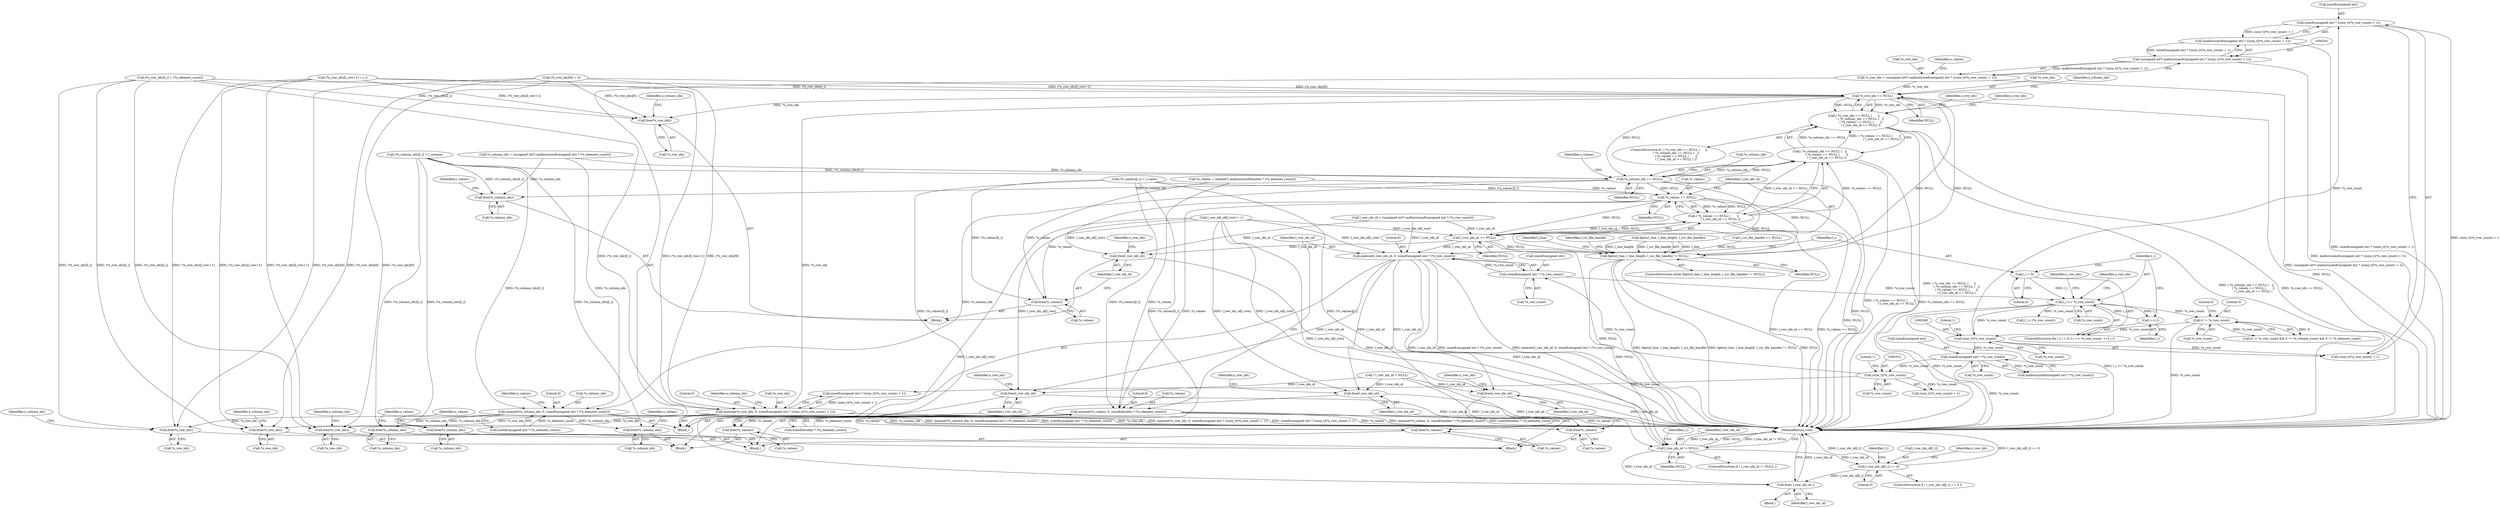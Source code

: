 digraph "0_libxsmm_151481489192e6d1997f8bde52c5c425ea41741d_2@API" {
"1000263" [label="(Call,sizeof(unsigned int) * ((size_t)(*o_row_count) + 1))"];
"1000267" [label="(Call,(size_t)(*o_row_count))"];
"1000385" [label="(Call,l_i <= *o_row_count)"];
"1000382" [label="(Call,l_i = 0)"];
"1000389" [label="(Call,++l_i)"];
"1000376" [label="(Call,sizeof(unsigned int) * (*o_row_count))"];
"1000350" [label="(Call,(size_t)(*o_row_count))"];
"1000288" [label="(Call,sizeof(unsigned int) * (*o_row_count))"];
"1000232" [label="(Call,0 != *o_row_count)"];
"1000262" [label="(Call,malloc(sizeof(unsigned int) * ((size_t)(*o_row_count) + 1)))"];
"1000260" [label="(Call,(unsigned int*) malloc(sizeof(unsigned int) * ((size_t)(*o_row_count) + 1)))"];
"1000257" [label="(Call,*o_row_idx = (unsigned int*) malloc(sizeof(unsigned int) * ((size_t)(*o_row_count) + 1)))"];
"1000295" [label="(Call,*o_row_idx == NULL)"];
"1000164" [label="(Call,fgets(l_line, l_line_length, l_csr_file_handle) != NULL)"];
"1000549" [label="(Call,l_row_idx_id != NULL)"];
"1000565" [label="(Call,l_row_idx_id[l_i] == 0)"];
"1000582" [label="(Call,free( l_row_idx_id ))"];
"1000294" [label="(Call,( *o_row_idx == NULL )      ||\n               ( *o_column_idx == NULL )   ||\n               ( *o_values == NULL )       ||\n               ( l_row_idx_id == NULL ))"];
"1000300" [label="(Call,*o_column_idx == NULL)"];
"1000299" [label="(Call,( *o_column_idx == NULL )   ||\n               ( *o_values == NULL )       ||\n               ( l_row_idx_id == NULL ))"];
"1000305" [label="(Call,*o_values == NULL)"];
"1000304" [label="(Call,( *o_values == NULL )       ||\n               ( l_row_idx_id == NULL ))"];
"1000309" [label="(Call,l_row_idx_id == NULL)"];
"1000322" [label="(Call,free(l_row_idx_id))"];
"1000373" [label="(Call,memset(l_row_idx_id, 0, sizeof(unsigned int) * (*o_row_count)))"];
"1000186" [label="(Call,free(l_row_idx_id))"];
"1000454" [label="(Call,free(l_row_idx_id))"];
"1000530" [label="(Call,free(l_row_idx_id))"];
"1000319" [label="(Call,free(*o_values))"];
"1000364" [label="(Call,memset(*o_values, 0, sizeof(double) * (*o_element_count)))"];
"1000183" [label="(Call,free(*o_values))"];
"1000451" [label="(Call,free(*o_values))"];
"1000527" [label="(Call,free(*o_values))"];
"1000316" [label="(Call,free(*o_column_idx))"];
"1000355" [label="(Call,memset(*o_column_idx, 0, sizeof(unsigned int) * (*o_element_count)))"];
"1000180" [label="(Call,free(*o_column_idx))"];
"1000448" [label="(Call,free(*o_column_idx))"];
"1000524" [label="(Call,free(*o_column_idx))"];
"1000313" [label="(Call,free(*o_row_idx))"];
"1000342" [label="(Call,memset(*o_row_idx, 0, sizeof(unsigned int) * ((size_t)(*o_row_count) + 1)))"];
"1000177" [label="(Call,free(*o_row_idx))"];
"1000445" [label="(Call,free(*o_row_idx))"];
"1000521" [label="(Call,free(*o_row_idx))"];
"1000142" [label="(Call,* l_row_idx_id = NULL)"];
"1000287" [label="(Call,malloc(sizeof(unsigned int) * (*o_row_count)))"];
"1000315" [label="(Identifier,o_row_idx)"];
"1000316" [label="(Call,free(*o_column_idx))"];
"1000185" [label="(Identifier,o_values)"];
"1000387" [label="(Call,*o_row_count)"];
"1000155" [label="(Call,l_csr_file_handle == NULL)"];
"1000373" [label="(Call,memset(l_row_idx_id, 0, sizeof(unsigned int) * (*o_row_count)))"];
"1000294" [label="(Call,( *o_row_idx == NULL )      ||\n               ( *o_column_idx == NULL )   ||\n               ( *o_values == NULL )       ||\n               ( l_row_idx_id == NULL ))"];
"1000169" [label="(Identifier,NULL)"];
"1000320" [label="(Call,*o_values)"];
"1000345" [label="(Literal,0)"];
"1000293" [label="(ControlStructure,if ( ( *o_row_idx == NULL )      ||\n               ( *o_column_idx == NULL )   ||\n               ( *o_values == NULL )       ||\n               ( l_row_idx_id == NULL ) ))"];
"1000346" [label="(Call,sizeof(unsigned int) * ((size_t)(*o_row_count) + 1))"];
"1000562" [label="(Identifier,l_i)"];
"1000307" [label="(Identifier,o_values)"];
"1000521" [label="(Call,free(*o_row_idx))"];
"1000584" [label="(MethodReturn,void)"];
"1000354" [label="(Literal,1)"];
"1000317" [label="(Call,*o_column_idx)"];
"1000357" [label="(Identifier,o_column_idx)"];
"1000569" [label="(Literal,0)"];
"1000377" [label="(Call,sizeof(unsigned int))"];
"1000557" [label="(Call,l_i < (*o_row_count))"];
"1000186" [label="(Call,free(l_row_idx_id))"];
"1000374" [label="(Identifier,l_row_idx_id)"];
"1000177" [label="(Call,free(*o_row_idx))"];
"1000305" [label="(Call,*o_values == NULL)"];
"1000272" [label="(Call,*o_values = (double*) malloc(sizeof(double) * (*o_element_count)))"];
"1000295" [label="(Call,*o_row_idx == NULL)"];
"1000555" [label="(Identifier,l_i)"];
"1000386" [label="(Identifier,l_i)"];
"1000525" [label="(Call,*o_column_idx)"];
"1000291" [label="(Call,*o_row_count)"];
"1000384" [label="(Literal,0)"];
"1000385" [label="(Call,l_i <= *o_row_count)"];
"1000350" [label="(Call,(size_t)(*o_row_count))"];
"1000375" [label="(Literal,0)"];
"1000300" [label="(Call,*o_column_idx == NULL)"];
"1000529" [label="(Identifier,o_values)"];
"1000458" [label="(Identifier,o_row_idx)"];
"1000368" [label="(Call,sizeof(double) * (*o_element_count))"];
"1000190" [label="(Identifier,o_row_idx)"];
"1000548" [label="(ControlStructure,if ( l_row_idx_id != NULL ))"];
"1000550" [label="(Identifier,l_row_idx_id)"];
"1000401" [label="(Identifier,o_row_idx)"];
"1000451" [label="(Call,free(*o_values))"];
"1000321" [label="(Identifier,o_values)"];
"1000176" [label="(Block,)"];
"1000565" [label="(Call,l_row_idx_id[l_i] == 0)"];
"1000182" [label="(Identifier,o_column_idx)"];
"1000390" [label="(Identifier,l_i)"];
"1000296" [label="(Call,*o_row_idx)"];
"1000526" [label="(Identifier,o_column_idx)"];
"1000527" [label="(Call,free(*o_values))"];
"1000367" [label="(Literal,0)"];
"1000342" [label="(Call,memset(*o_row_idx, 0, sizeof(unsigned int) * ((size_t)(*o_row_count) + 1)))"];
"1000551" [label="(Identifier,NULL)"];
"1000323" [label="(Identifier,l_row_idx_id)"];
"1000366" [label="(Identifier,o_values)"];
"1000187" [label="(Identifier,l_row_idx_id)"];
"1000444" [label="(Block,)"];
"1000299" [label="(Call,( *o_column_idx == NULL )   ||\n               ( *o_values == NULL )       ||\n               ( l_row_idx_id == NULL ))"];
"1000383" [label="(Identifier,l_i)"];
"1000267" [label="(Call,(size_t)(*o_row_count))"];
"1000358" [label="(Literal,0)"];
"1000288" [label="(Call,sizeof(unsigned int) * (*o_row_count))"];
"1000566" [label="(Call,l_row_idx_id[l_i])"];
"1000326" [label="(Identifier,o_row_idx)"];
"1000352" [label="(Call,*o_row_count)"];
"1000232" [label="(Call,0 != *o_row_count)"];
"1000382" [label="(Call,l_i = 0)"];
"1000238" [label="(Literal,0)"];
"1000164" [label="(Call,fgets(l_line, l_line_length, l_csr_file_handle) != NULL)"];
"1000165" [label="(Call,fgets(l_line, l_line_length, l_csr_file_handle))"];
"1000359" [label="(Call,sizeof(unsigned int) * (*o_element_count))"];
"1000376" [label="(Call,sizeof(unsigned int) * (*o_row_count))"];
"1000314" [label="(Call,*o_row_idx)"];
"1000344" [label="(Identifier,o_row_idx)"];
"1000379" [label="(Call,*o_row_count)"];
"1000306" [label="(Call,*o_values)"];
"1000274" [label="(Identifier,o_values)"];
"1000234" [label="(Call,*o_row_count)"];
"1000552" [label="(Block,)"];
"1000486" [label="(Call,(*o_column_idx)[l_i] = l_column)"];
"1000446" [label="(Call,*o_row_idx)"];
"1000301" [label="(Call,*o_column_idx)"];
"1000298" [label="(Identifier,NULL)"];
"1000322" [label="(Call,free(l_row_idx_id))"];
"1000520" [label="(Block,)"];
"1000233" [label="(Literal,0)"];
"1000389" [label="(Call,++l_i)"];
"1000583" [label="(Identifier,l_row_idx_id)"];
"1000257" [label="(Call,*o_row_idx = (unsigned int*) malloc(sizeof(unsigned int) * ((size_t)(*o_row_count) + 1)))"];
"1000549" [label="(Call,l_row_idx_id != NULL)"];
"1000454" [label="(Call,free(l_row_idx_id))"];
"1000262" [label="(Call,malloc(sizeof(unsigned int) * ((size_t)(*o_row_count) + 1)))"];
"1000180" [label="(Call,free(*o_column_idx))"];
"1000181" [label="(Call,*o_column_idx)"];
"1000449" [label="(Call,*o_column_idx)"];
"1000530" [label="(Call,free(l_row_idx_id))"];
"1000356" [label="(Call,*o_column_idx)"];
"1000381" [label="(ControlStructure,for ( l_i = 0; l_i <= *o_row_count; ++l_i ))"];
"1000455" [label="(Identifier,l_row_idx_id)"];
"1000319" [label="(Call,free(*o_values))"];
"1000231" [label="(Call,0 != *o_row_count && 0 != *o_column_count && 0 != *o_element_count)"];
"1000564" [label="(ControlStructure,if ( l_row_idx_id[l_i] == 0 ))"];
"1000343" [label="(Call,*o_row_idx)"];
"1000445" [label="(Call,free(*o_row_idx))"];
"1000349" [label="(Call,(size_t)(*o_row_count) + 1)"];
"1000391" [label="(Call,(*o_row_idx)[l_i] = (*o_element_count))"];
"1000574" [label="(Identifier,o_row_idx)"];
"1000312" [label="(Block,)"];
"1000531" [label="(Identifier,l_row_idx_id)"];
"1000269" [label="(Call,*o_row_count)"];
"1000260" [label="(Call,(unsigned int*) malloc(sizeof(unsigned int) * ((size_t)(*o_row_count) + 1)))"];
"1000448" [label="(Call,free(*o_column_idx))"];
"1000246" [label="(Call,*o_column_idx = (unsigned int*) malloc(sizeof(unsigned int) * (*o_element_count)))"];
"1000309" [label="(Call,l_row_idx_id == NULL)"];
"1000245" [label="(Block,)"];
"1000524" [label="(Call,free(*o_column_idx))"];
"1000528" [label="(Call,*o_values)"];
"1000450" [label="(Identifier,o_column_idx)"];
"1000318" [label="(Identifier,o_column_idx)"];
"1000163" [label="(ControlStructure,while (fgets(l_line, l_line_length, l_csr_file_handle) != NULL))"];
"1000365" [label="(Call,*o_values)"];
"1000302" [label="(Identifier,o_column_idx)"];
"1000394" [label="(Identifier,o_row_idx)"];
"1000271" [label="(Literal,1)"];
"1000364" [label="(Call,memset(*o_values, 0, sizeof(double) * (*o_element_count)))"];
"1000174" [label="(Identifier,l_line)"];
"1000398" [label="(Call,(*o_row_idx)[0] = 0)"];
"1000311" [label="(Identifier,NULL)"];
"1000453" [label="(Identifier,o_values)"];
"1000522" [label="(Call,*o_row_idx)"];
"1000355" [label="(Call,memset(*o_column_idx, 0, sizeof(unsigned int) * (*o_element_count)))"];
"1000178" [label="(Call,*o_row_idx)"];
"1000514" [label="(Identifier,l_csr_file_handle)"];
"1000313" [label="(Call,free(*o_row_idx))"];
"1000308" [label="(Identifier,NULL)"];
"1000289" [label="(Call,sizeof(unsigned int))"];
"1000534" [label="(Identifier,o_row_idx)"];
"1000264" [label="(Call,sizeof(unsigned int))"];
"1000258" [label="(Call,*o_row_idx)"];
"1000505" [label="(Call,(*o_row_idx)[l_row+1] = l_i)"];
"1000310" [label="(Identifier,l_row_idx_id)"];
"1000492" [label="(Call,(*o_values)[l_i] = l_value)"];
"1000303" [label="(Identifier,NULL)"];
"1000304" [label="(Call,( *o_values == NULL )       ||\n               ( l_row_idx_id == NULL ))"];
"1000500" [label="(Call,l_row_idx_id[l_row] = 1)"];
"1000266" [label="(Call,(size_t)(*o_row_count) + 1)"];
"1000283" [label="(Call,l_row_idx_id = (unsigned int*) malloc(sizeof(unsigned int) * (*o_row_count)))"];
"1000263" [label="(Call,sizeof(unsigned int) * ((size_t)(*o_row_count) + 1))"];
"1000184" [label="(Call,*o_values)"];
"1000183" [label="(Call,free(*o_values))"];
"1000452" [label="(Call,*o_values)"];
"1000582" [label="(Call,free( l_row_idx_id ))"];
"1000263" -> "1000262"  [label="AST: "];
"1000263" -> "1000266"  [label="CFG: "];
"1000264" -> "1000263"  [label="AST: "];
"1000266" -> "1000263"  [label="AST: "];
"1000262" -> "1000263"  [label="CFG: "];
"1000263" -> "1000584"  [label="DDG: (size_t)(*o_row_count) + 1"];
"1000263" -> "1000262"  [label="DDG: (size_t)(*o_row_count) + 1"];
"1000267" -> "1000263"  [label="DDG: *o_row_count"];
"1000267" -> "1000266"  [label="AST: "];
"1000267" -> "1000269"  [label="CFG: "];
"1000268" -> "1000267"  [label="AST: "];
"1000269" -> "1000267"  [label="AST: "];
"1000271" -> "1000267"  [label="CFG: "];
"1000267" -> "1000266"  [label="DDG: *o_row_count"];
"1000385" -> "1000267"  [label="DDG: *o_row_count"];
"1000232" -> "1000267"  [label="DDG: *o_row_count"];
"1000267" -> "1000288"  [label="DDG: *o_row_count"];
"1000385" -> "1000381"  [label="AST: "];
"1000385" -> "1000387"  [label="CFG: "];
"1000386" -> "1000385"  [label="AST: "];
"1000387" -> "1000385"  [label="AST: "];
"1000394" -> "1000385"  [label="CFG: "];
"1000401" -> "1000385"  [label="CFG: "];
"1000385" -> "1000584"  [label="DDG: *o_row_count"];
"1000385" -> "1000584"  [label="DDG: l_i <= *o_row_count"];
"1000385" -> "1000232"  [label="DDG: *o_row_count"];
"1000382" -> "1000385"  [label="DDG: l_i"];
"1000389" -> "1000385"  [label="DDG: l_i"];
"1000376" -> "1000385"  [label="DDG: *o_row_count"];
"1000385" -> "1000389"  [label="DDG: l_i"];
"1000385" -> "1000557"  [label="DDG: *o_row_count"];
"1000382" -> "1000381"  [label="AST: "];
"1000382" -> "1000384"  [label="CFG: "];
"1000383" -> "1000382"  [label="AST: "];
"1000384" -> "1000382"  [label="AST: "];
"1000386" -> "1000382"  [label="CFG: "];
"1000389" -> "1000381"  [label="AST: "];
"1000389" -> "1000390"  [label="CFG: "];
"1000390" -> "1000389"  [label="AST: "];
"1000386" -> "1000389"  [label="CFG: "];
"1000376" -> "1000373"  [label="AST: "];
"1000376" -> "1000379"  [label="CFG: "];
"1000377" -> "1000376"  [label="AST: "];
"1000379" -> "1000376"  [label="AST: "];
"1000373" -> "1000376"  [label="CFG: "];
"1000376" -> "1000373"  [label="DDG: *o_row_count"];
"1000350" -> "1000376"  [label="DDG: *o_row_count"];
"1000350" -> "1000349"  [label="AST: "];
"1000350" -> "1000352"  [label="CFG: "];
"1000351" -> "1000350"  [label="AST: "];
"1000352" -> "1000350"  [label="AST: "];
"1000354" -> "1000350"  [label="CFG: "];
"1000350" -> "1000346"  [label="DDG: *o_row_count"];
"1000350" -> "1000349"  [label="DDG: *o_row_count"];
"1000288" -> "1000350"  [label="DDG: *o_row_count"];
"1000288" -> "1000287"  [label="AST: "];
"1000288" -> "1000291"  [label="CFG: "];
"1000289" -> "1000288"  [label="AST: "];
"1000291" -> "1000288"  [label="AST: "];
"1000287" -> "1000288"  [label="CFG: "];
"1000288" -> "1000584"  [label="DDG: *o_row_count"];
"1000288" -> "1000287"  [label="DDG: *o_row_count"];
"1000232" -> "1000231"  [label="AST: "];
"1000232" -> "1000234"  [label="CFG: "];
"1000233" -> "1000232"  [label="AST: "];
"1000234" -> "1000232"  [label="AST: "];
"1000238" -> "1000232"  [label="CFG: "];
"1000231" -> "1000232"  [label="CFG: "];
"1000232" -> "1000584"  [label="DDG: *o_row_count"];
"1000232" -> "1000231"  [label="DDG: 0"];
"1000232" -> "1000231"  [label="DDG: *o_row_count"];
"1000262" -> "1000260"  [label="AST: "];
"1000260" -> "1000262"  [label="CFG: "];
"1000262" -> "1000584"  [label="DDG: sizeof(unsigned int) * ((size_t)(*o_row_count) + 1)"];
"1000262" -> "1000260"  [label="DDG: sizeof(unsigned int) * ((size_t)(*o_row_count) + 1)"];
"1000260" -> "1000257"  [label="AST: "];
"1000261" -> "1000260"  [label="AST: "];
"1000257" -> "1000260"  [label="CFG: "];
"1000260" -> "1000584"  [label="DDG: malloc(sizeof(unsigned int) * ((size_t)(*o_row_count) + 1))"];
"1000260" -> "1000257"  [label="DDG: malloc(sizeof(unsigned int) * ((size_t)(*o_row_count) + 1))"];
"1000257" -> "1000245"  [label="AST: "];
"1000258" -> "1000257"  [label="AST: "];
"1000274" -> "1000257"  [label="CFG: "];
"1000257" -> "1000584"  [label="DDG: (unsigned int*) malloc(sizeof(unsigned int) * ((size_t)(*o_row_count) + 1))"];
"1000257" -> "1000295"  [label="DDG: *o_row_idx"];
"1000295" -> "1000294"  [label="AST: "];
"1000295" -> "1000298"  [label="CFG: "];
"1000296" -> "1000295"  [label="AST: "];
"1000298" -> "1000295"  [label="AST: "];
"1000302" -> "1000295"  [label="CFG: "];
"1000294" -> "1000295"  [label="CFG: "];
"1000295" -> "1000584"  [label="DDG: NULL"];
"1000295" -> "1000164"  [label="DDG: NULL"];
"1000295" -> "1000294"  [label="DDG: *o_row_idx"];
"1000295" -> "1000294"  [label="DDG: NULL"];
"1000505" -> "1000295"  [label="DDG: (*o_row_idx)[l_row+1]"];
"1000391" -> "1000295"  [label="DDG: (*o_row_idx)[l_i]"];
"1000398" -> "1000295"  [label="DDG: (*o_row_idx)[0]"];
"1000164" -> "1000295"  [label="DDG: NULL"];
"1000295" -> "1000300"  [label="DDG: NULL"];
"1000295" -> "1000313"  [label="DDG: *o_row_idx"];
"1000295" -> "1000342"  [label="DDG: *o_row_idx"];
"1000164" -> "1000163"  [label="AST: "];
"1000164" -> "1000169"  [label="CFG: "];
"1000165" -> "1000164"  [label="AST: "];
"1000169" -> "1000164"  [label="AST: "];
"1000174" -> "1000164"  [label="CFG: "];
"1000514" -> "1000164"  [label="CFG: "];
"1000164" -> "1000584"  [label="DDG: fgets(l_line, l_line_length, l_csr_file_handle) != NULL"];
"1000164" -> "1000584"  [label="DDG: NULL"];
"1000164" -> "1000584"  [label="DDG: fgets(l_line, l_line_length, l_csr_file_handle)"];
"1000165" -> "1000164"  [label="DDG: l_line"];
"1000165" -> "1000164"  [label="DDG: l_line_length"];
"1000165" -> "1000164"  [label="DDG: l_csr_file_handle"];
"1000155" -> "1000164"  [label="DDG: NULL"];
"1000300" -> "1000164"  [label="DDG: NULL"];
"1000309" -> "1000164"  [label="DDG: NULL"];
"1000305" -> "1000164"  [label="DDG: NULL"];
"1000164" -> "1000549"  [label="DDG: NULL"];
"1000549" -> "1000548"  [label="AST: "];
"1000549" -> "1000551"  [label="CFG: "];
"1000550" -> "1000549"  [label="AST: "];
"1000551" -> "1000549"  [label="AST: "];
"1000555" -> "1000549"  [label="CFG: "];
"1000584" -> "1000549"  [label="CFG: "];
"1000549" -> "1000584"  [label="DDG: l_row_idx_id"];
"1000549" -> "1000584"  [label="DDG: NULL"];
"1000549" -> "1000584"  [label="DDG: l_row_idx_id != NULL"];
"1000500" -> "1000549"  [label="DDG: l_row_idx_id[l_row]"];
"1000142" -> "1000549"  [label="DDG: l_row_idx_id"];
"1000373" -> "1000549"  [label="DDG: l_row_idx_id"];
"1000549" -> "1000565"  [label="DDG: l_row_idx_id"];
"1000549" -> "1000582"  [label="DDG: l_row_idx_id"];
"1000565" -> "1000564"  [label="AST: "];
"1000565" -> "1000569"  [label="CFG: "];
"1000566" -> "1000565"  [label="AST: "];
"1000569" -> "1000565"  [label="AST: "];
"1000574" -> "1000565"  [label="CFG: "];
"1000562" -> "1000565"  [label="CFG: "];
"1000565" -> "1000584"  [label="DDG: l_row_idx_id[l_i]"];
"1000565" -> "1000584"  [label="DDG: l_row_idx_id[l_i] == 0"];
"1000565" -> "1000582"  [label="DDG: l_row_idx_id[l_i]"];
"1000582" -> "1000552"  [label="AST: "];
"1000582" -> "1000583"  [label="CFG: "];
"1000583" -> "1000582"  [label="AST: "];
"1000584" -> "1000582"  [label="CFG: "];
"1000582" -> "1000584"  [label="DDG: l_row_idx_id"];
"1000500" -> "1000582"  [label="DDG: l_row_idx_id[l_row]"];
"1000294" -> "1000293"  [label="AST: "];
"1000294" -> "1000299"  [label="CFG: "];
"1000299" -> "1000294"  [label="AST: "];
"1000315" -> "1000294"  [label="CFG: "];
"1000344" -> "1000294"  [label="CFG: "];
"1000294" -> "1000584"  [label="DDG: ( *o_row_idx == NULL )      ||\n               ( *o_column_idx == NULL )   ||\n               ( *o_values == NULL )       ||\n               ( l_row_idx_id == NULL )"];
"1000294" -> "1000584"  [label="DDG: ( *o_column_idx == NULL )   ||\n               ( *o_values == NULL )       ||\n               ( l_row_idx_id == NULL )"];
"1000294" -> "1000584"  [label="DDG: *o_row_idx == NULL"];
"1000299" -> "1000294"  [label="DDG: *o_column_idx == NULL"];
"1000299" -> "1000294"  [label="DDG: ( *o_values == NULL )       ||\n               ( l_row_idx_id == NULL )"];
"1000300" -> "1000299"  [label="AST: "];
"1000300" -> "1000303"  [label="CFG: "];
"1000301" -> "1000300"  [label="AST: "];
"1000303" -> "1000300"  [label="AST: "];
"1000307" -> "1000300"  [label="CFG: "];
"1000299" -> "1000300"  [label="CFG: "];
"1000300" -> "1000584"  [label="DDG: NULL"];
"1000300" -> "1000299"  [label="DDG: *o_column_idx"];
"1000300" -> "1000299"  [label="DDG: NULL"];
"1000486" -> "1000300"  [label="DDG: (*o_column_idx)[l_i]"];
"1000246" -> "1000300"  [label="DDG: *o_column_idx"];
"1000300" -> "1000305"  [label="DDG: NULL"];
"1000300" -> "1000316"  [label="DDG: *o_column_idx"];
"1000300" -> "1000355"  [label="DDG: *o_column_idx"];
"1000299" -> "1000304"  [label="CFG: "];
"1000304" -> "1000299"  [label="AST: "];
"1000299" -> "1000584"  [label="DDG: ( *o_values == NULL )       ||\n               ( l_row_idx_id == NULL )"];
"1000299" -> "1000584"  [label="DDG: *o_column_idx == NULL"];
"1000304" -> "1000299"  [label="DDG: *o_values == NULL"];
"1000304" -> "1000299"  [label="DDG: l_row_idx_id == NULL"];
"1000305" -> "1000304"  [label="AST: "];
"1000305" -> "1000308"  [label="CFG: "];
"1000306" -> "1000305"  [label="AST: "];
"1000308" -> "1000305"  [label="AST: "];
"1000310" -> "1000305"  [label="CFG: "];
"1000304" -> "1000305"  [label="CFG: "];
"1000305" -> "1000584"  [label="DDG: NULL"];
"1000305" -> "1000304"  [label="DDG: *o_values"];
"1000305" -> "1000304"  [label="DDG: NULL"];
"1000492" -> "1000305"  [label="DDG: (*o_values)[l_i]"];
"1000272" -> "1000305"  [label="DDG: *o_values"];
"1000305" -> "1000309"  [label="DDG: NULL"];
"1000305" -> "1000319"  [label="DDG: *o_values"];
"1000305" -> "1000364"  [label="DDG: *o_values"];
"1000304" -> "1000309"  [label="CFG: "];
"1000309" -> "1000304"  [label="AST: "];
"1000304" -> "1000584"  [label="DDG: l_row_idx_id == NULL"];
"1000304" -> "1000584"  [label="DDG: *o_values == NULL"];
"1000309" -> "1000304"  [label="DDG: l_row_idx_id"];
"1000309" -> "1000304"  [label="DDG: NULL"];
"1000309" -> "1000311"  [label="CFG: "];
"1000310" -> "1000309"  [label="AST: "];
"1000311" -> "1000309"  [label="AST: "];
"1000309" -> "1000584"  [label="DDG: NULL"];
"1000283" -> "1000309"  [label="DDG: l_row_idx_id"];
"1000500" -> "1000309"  [label="DDG: l_row_idx_id[l_row]"];
"1000309" -> "1000322"  [label="DDG: l_row_idx_id"];
"1000309" -> "1000373"  [label="DDG: l_row_idx_id"];
"1000322" -> "1000312"  [label="AST: "];
"1000322" -> "1000323"  [label="CFG: "];
"1000323" -> "1000322"  [label="AST: "];
"1000326" -> "1000322"  [label="CFG: "];
"1000322" -> "1000584"  [label="DDG: l_row_idx_id"];
"1000283" -> "1000322"  [label="DDG: l_row_idx_id"];
"1000500" -> "1000322"  [label="DDG: l_row_idx_id[l_row]"];
"1000373" -> "1000245"  [label="AST: "];
"1000374" -> "1000373"  [label="AST: "];
"1000375" -> "1000373"  [label="AST: "];
"1000383" -> "1000373"  [label="CFG: "];
"1000373" -> "1000584"  [label="DDG: sizeof(unsigned int) * (*o_row_count)"];
"1000373" -> "1000584"  [label="DDG: memset(l_row_idx_id, 0, sizeof(unsigned int) * (*o_row_count))"];
"1000373" -> "1000584"  [label="DDG: l_row_idx_id"];
"1000373" -> "1000186"  [label="DDG: l_row_idx_id"];
"1000283" -> "1000373"  [label="DDG: l_row_idx_id"];
"1000500" -> "1000373"  [label="DDG: l_row_idx_id[l_row]"];
"1000373" -> "1000454"  [label="DDG: l_row_idx_id"];
"1000373" -> "1000530"  [label="DDG: l_row_idx_id"];
"1000186" -> "1000176"  [label="AST: "];
"1000186" -> "1000187"  [label="CFG: "];
"1000187" -> "1000186"  [label="AST: "];
"1000190" -> "1000186"  [label="CFG: "];
"1000186" -> "1000584"  [label="DDG: l_row_idx_id"];
"1000500" -> "1000186"  [label="DDG: l_row_idx_id[l_row]"];
"1000142" -> "1000186"  [label="DDG: l_row_idx_id"];
"1000454" -> "1000444"  [label="AST: "];
"1000454" -> "1000455"  [label="CFG: "];
"1000455" -> "1000454"  [label="AST: "];
"1000458" -> "1000454"  [label="CFG: "];
"1000454" -> "1000584"  [label="DDG: l_row_idx_id"];
"1000500" -> "1000454"  [label="DDG: l_row_idx_id[l_row]"];
"1000142" -> "1000454"  [label="DDG: l_row_idx_id"];
"1000530" -> "1000520"  [label="AST: "];
"1000530" -> "1000531"  [label="CFG: "];
"1000531" -> "1000530"  [label="AST: "];
"1000534" -> "1000530"  [label="CFG: "];
"1000530" -> "1000584"  [label="DDG: l_row_idx_id"];
"1000500" -> "1000530"  [label="DDG: l_row_idx_id[l_row]"];
"1000142" -> "1000530"  [label="DDG: l_row_idx_id"];
"1000319" -> "1000312"  [label="AST: "];
"1000319" -> "1000320"  [label="CFG: "];
"1000320" -> "1000319"  [label="AST: "];
"1000323" -> "1000319"  [label="CFG: "];
"1000492" -> "1000319"  [label="DDG: (*o_values)[l_i]"];
"1000272" -> "1000319"  [label="DDG: *o_values"];
"1000364" -> "1000245"  [label="AST: "];
"1000364" -> "1000368"  [label="CFG: "];
"1000365" -> "1000364"  [label="AST: "];
"1000367" -> "1000364"  [label="AST: "];
"1000368" -> "1000364"  [label="AST: "];
"1000374" -> "1000364"  [label="CFG: "];
"1000364" -> "1000584"  [label="DDG: *o_values"];
"1000364" -> "1000584"  [label="DDG: memset(*o_values, 0, sizeof(double) * (*o_element_count))"];
"1000364" -> "1000584"  [label="DDG: sizeof(double) * (*o_element_count)"];
"1000364" -> "1000183"  [label="DDG: *o_values"];
"1000492" -> "1000364"  [label="DDG: (*o_values)[l_i]"];
"1000272" -> "1000364"  [label="DDG: *o_values"];
"1000368" -> "1000364"  [label="DDG: *o_element_count"];
"1000364" -> "1000451"  [label="DDG: *o_values"];
"1000364" -> "1000527"  [label="DDG: *o_values"];
"1000183" -> "1000176"  [label="AST: "];
"1000183" -> "1000184"  [label="CFG: "];
"1000184" -> "1000183"  [label="AST: "];
"1000187" -> "1000183"  [label="CFG: "];
"1000492" -> "1000183"  [label="DDG: (*o_values)[l_i]"];
"1000451" -> "1000444"  [label="AST: "];
"1000451" -> "1000452"  [label="CFG: "];
"1000452" -> "1000451"  [label="AST: "];
"1000455" -> "1000451"  [label="CFG: "];
"1000492" -> "1000451"  [label="DDG: (*o_values)[l_i]"];
"1000527" -> "1000520"  [label="AST: "];
"1000527" -> "1000528"  [label="CFG: "];
"1000528" -> "1000527"  [label="AST: "];
"1000531" -> "1000527"  [label="CFG: "];
"1000492" -> "1000527"  [label="DDG: (*o_values)[l_i]"];
"1000316" -> "1000312"  [label="AST: "];
"1000316" -> "1000317"  [label="CFG: "];
"1000317" -> "1000316"  [label="AST: "];
"1000321" -> "1000316"  [label="CFG: "];
"1000486" -> "1000316"  [label="DDG: (*o_column_idx)[l_i]"];
"1000246" -> "1000316"  [label="DDG: *o_column_idx"];
"1000355" -> "1000245"  [label="AST: "];
"1000355" -> "1000359"  [label="CFG: "];
"1000356" -> "1000355"  [label="AST: "];
"1000358" -> "1000355"  [label="AST: "];
"1000359" -> "1000355"  [label="AST: "];
"1000366" -> "1000355"  [label="CFG: "];
"1000355" -> "1000584"  [label="DDG: *o_column_idx"];
"1000355" -> "1000584"  [label="DDG: memset(*o_column_idx, 0, sizeof(unsigned int) * (*o_element_count))"];
"1000355" -> "1000584"  [label="DDG: sizeof(unsigned int) * (*o_element_count)"];
"1000355" -> "1000180"  [label="DDG: *o_column_idx"];
"1000486" -> "1000355"  [label="DDG: (*o_column_idx)[l_i]"];
"1000246" -> "1000355"  [label="DDG: *o_column_idx"];
"1000359" -> "1000355"  [label="DDG: *o_element_count"];
"1000355" -> "1000448"  [label="DDG: *o_column_idx"];
"1000355" -> "1000524"  [label="DDG: *o_column_idx"];
"1000180" -> "1000176"  [label="AST: "];
"1000180" -> "1000181"  [label="CFG: "];
"1000181" -> "1000180"  [label="AST: "];
"1000185" -> "1000180"  [label="CFG: "];
"1000486" -> "1000180"  [label="DDG: (*o_column_idx)[l_i]"];
"1000448" -> "1000444"  [label="AST: "];
"1000448" -> "1000449"  [label="CFG: "];
"1000449" -> "1000448"  [label="AST: "];
"1000453" -> "1000448"  [label="CFG: "];
"1000486" -> "1000448"  [label="DDG: (*o_column_idx)[l_i]"];
"1000524" -> "1000520"  [label="AST: "];
"1000524" -> "1000525"  [label="CFG: "];
"1000525" -> "1000524"  [label="AST: "];
"1000529" -> "1000524"  [label="CFG: "];
"1000486" -> "1000524"  [label="DDG: (*o_column_idx)[l_i]"];
"1000313" -> "1000312"  [label="AST: "];
"1000313" -> "1000314"  [label="CFG: "];
"1000314" -> "1000313"  [label="AST: "];
"1000318" -> "1000313"  [label="CFG: "];
"1000505" -> "1000313"  [label="DDG: (*o_row_idx)[l_row+1]"];
"1000391" -> "1000313"  [label="DDG: (*o_row_idx)[l_i]"];
"1000398" -> "1000313"  [label="DDG: (*o_row_idx)[0]"];
"1000342" -> "1000245"  [label="AST: "];
"1000342" -> "1000346"  [label="CFG: "];
"1000343" -> "1000342"  [label="AST: "];
"1000345" -> "1000342"  [label="AST: "];
"1000346" -> "1000342"  [label="AST: "];
"1000357" -> "1000342"  [label="CFG: "];
"1000342" -> "1000584"  [label="DDG: *o_row_idx"];
"1000342" -> "1000584"  [label="DDG: memset(*o_row_idx, 0, sizeof(unsigned int) * ((size_t)(*o_row_count) + 1))"];
"1000342" -> "1000584"  [label="DDG: sizeof(unsigned int) * ((size_t)(*o_row_count) + 1)"];
"1000342" -> "1000177"  [label="DDG: *o_row_idx"];
"1000505" -> "1000342"  [label="DDG: (*o_row_idx)[l_row+1]"];
"1000391" -> "1000342"  [label="DDG: (*o_row_idx)[l_i]"];
"1000398" -> "1000342"  [label="DDG: (*o_row_idx)[0]"];
"1000346" -> "1000342"  [label="DDG: (size_t)(*o_row_count) + 1"];
"1000342" -> "1000445"  [label="DDG: *o_row_idx"];
"1000342" -> "1000521"  [label="DDG: *o_row_idx"];
"1000177" -> "1000176"  [label="AST: "];
"1000177" -> "1000178"  [label="CFG: "];
"1000178" -> "1000177"  [label="AST: "];
"1000182" -> "1000177"  [label="CFG: "];
"1000505" -> "1000177"  [label="DDG: (*o_row_idx)[l_row+1]"];
"1000391" -> "1000177"  [label="DDG: (*o_row_idx)[l_i]"];
"1000398" -> "1000177"  [label="DDG: (*o_row_idx)[0]"];
"1000445" -> "1000444"  [label="AST: "];
"1000445" -> "1000446"  [label="CFG: "];
"1000446" -> "1000445"  [label="AST: "];
"1000450" -> "1000445"  [label="CFG: "];
"1000505" -> "1000445"  [label="DDG: (*o_row_idx)[l_row+1]"];
"1000391" -> "1000445"  [label="DDG: (*o_row_idx)[l_i]"];
"1000398" -> "1000445"  [label="DDG: (*o_row_idx)[0]"];
"1000521" -> "1000520"  [label="AST: "];
"1000521" -> "1000522"  [label="CFG: "];
"1000522" -> "1000521"  [label="AST: "];
"1000526" -> "1000521"  [label="CFG: "];
"1000505" -> "1000521"  [label="DDG: (*o_row_idx)[l_row+1]"];
"1000391" -> "1000521"  [label="DDG: (*o_row_idx)[l_i]"];
"1000398" -> "1000521"  [label="DDG: (*o_row_idx)[0]"];
}
